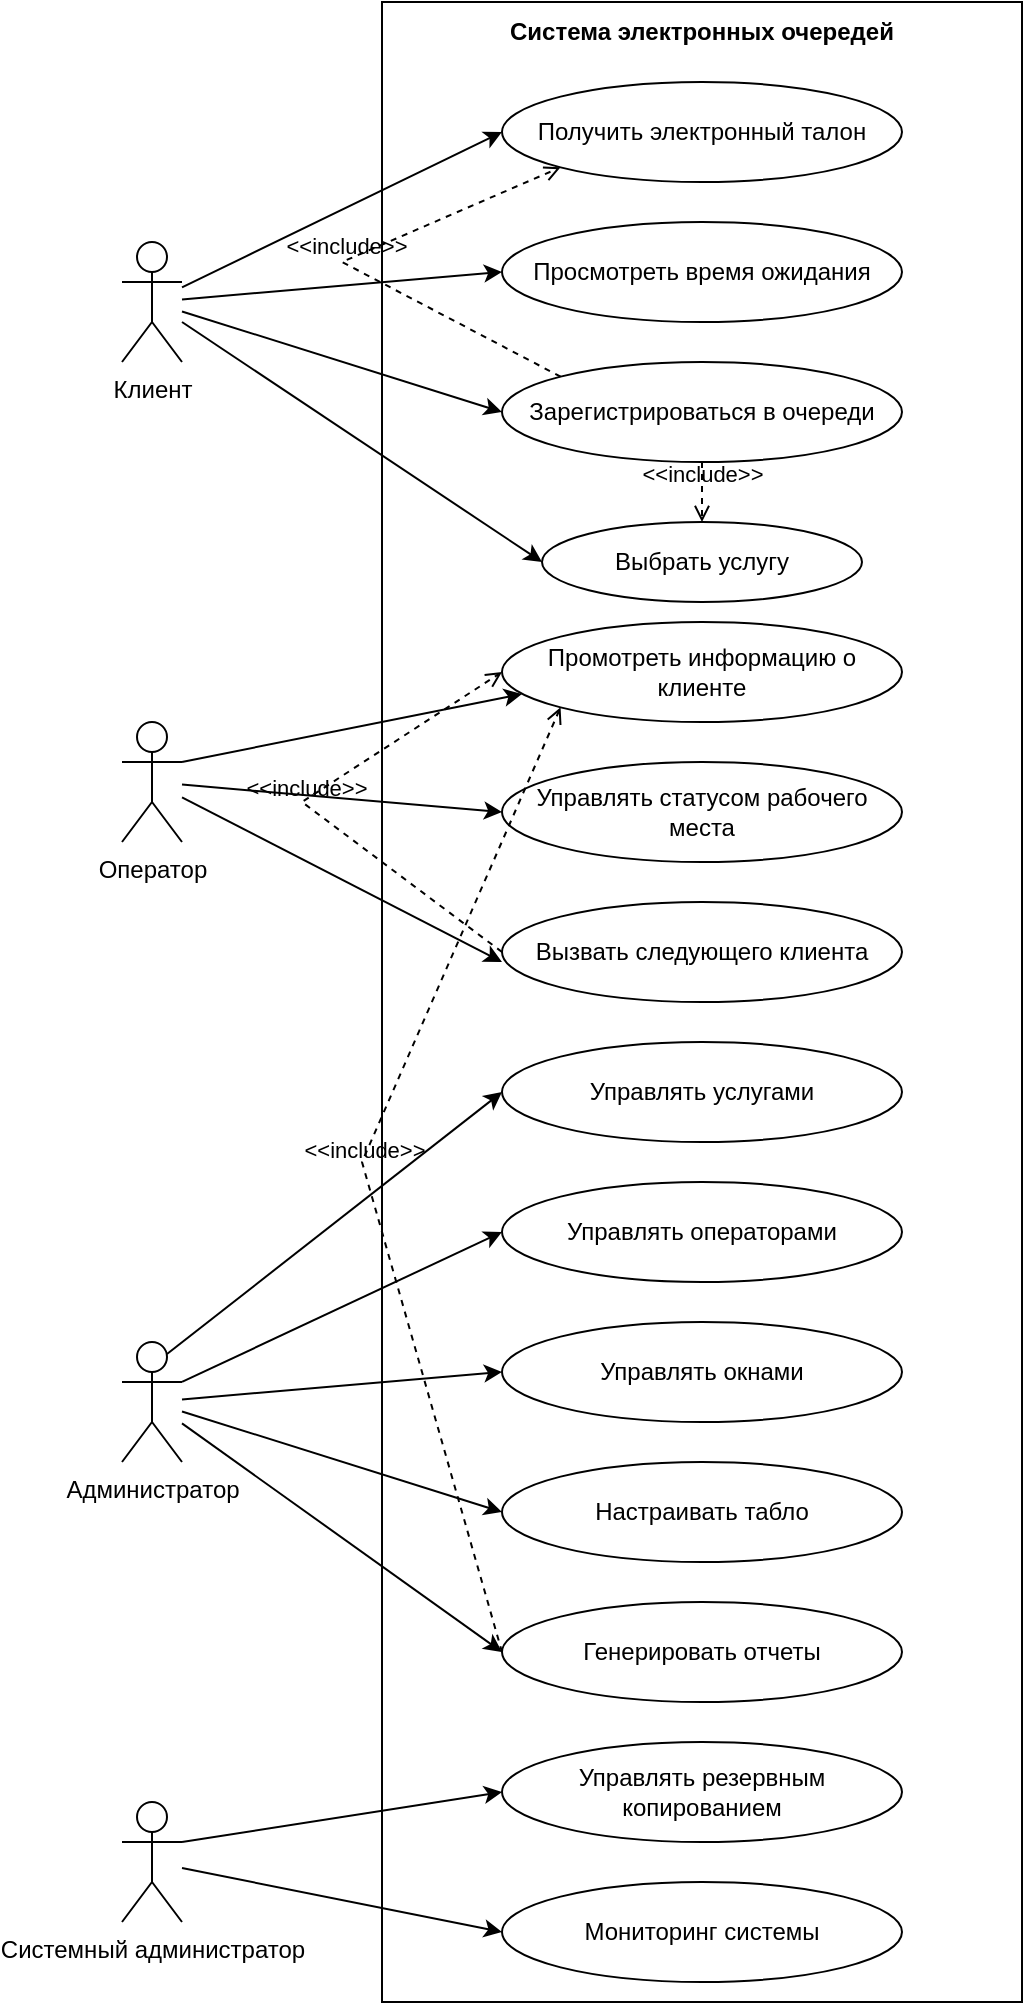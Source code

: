 <mxfile version="28.2.5">
  <diagram name="Page-1" id="AAAf4ZRxA9ESJ6Skwmi4">
    <mxGraphModel dx="1426" dy="751" grid="1" gridSize="10" guides="1" tooltips="1" connect="1" arrows="1" fold="1" page="1" pageScale="1" pageWidth="850" pageHeight="1100" math="0" shadow="0">
      <root>
        <mxCell id="0" />
        <mxCell id="1" parent="0" />
        <mxCell id="ZchNHGmt8V0aS13CJbGR-5" value="" style="rounded=0;whiteSpace=wrap;html=1;" vertex="1" parent="1">
          <mxGeometry x="440" y="40" width="320" height="1000" as="geometry" />
        </mxCell>
        <mxCell id="ZchNHGmt8V0aS13CJbGR-6" value="&lt;b&gt;Система электронных очередей&lt;/b&gt;" style="text;html=1;align=center;verticalAlign=middle;whiteSpace=wrap;rounded=0;" vertex="1" parent="1">
          <mxGeometry x="490" y="40" width="220" height="30" as="geometry" />
        </mxCell>
        <mxCell id="ZchNHGmt8V0aS13CJbGR-8" value="Клиент" style="shape=umlActor;verticalLabelPosition=bottom;verticalAlign=top;html=1;outlineConnect=0;" vertex="1" parent="1">
          <mxGeometry x="310" y="160" width="30" height="60" as="geometry" />
        </mxCell>
        <mxCell id="ZchNHGmt8V0aS13CJbGR-10" value="Получить электронный талон" style="ellipse;whiteSpace=wrap;html=1;" vertex="1" parent="1">
          <mxGeometry x="500" y="80" width="200" height="50" as="geometry" />
        </mxCell>
        <mxCell id="ZchNHGmt8V0aS13CJbGR-11" value="Просмотреть время ожидания" style="ellipse;whiteSpace=wrap;html=1;" vertex="1" parent="1">
          <mxGeometry x="500" y="150" width="200" height="50" as="geometry" />
        </mxCell>
        <mxCell id="ZchNHGmt8V0aS13CJbGR-12" value="Зарегистрироваться в очереди" style="ellipse;whiteSpace=wrap;html=1;" vertex="1" parent="1">
          <mxGeometry x="500" y="220" width="200" height="50" as="geometry" />
        </mxCell>
        <mxCell id="ZchNHGmt8V0aS13CJbGR-13" value="Выбрать услугу" style="ellipse;whiteSpace=wrap;html=1;" vertex="1" parent="1">
          <mxGeometry x="520" y="300" width="160" height="40" as="geometry" />
        </mxCell>
        <mxCell id="ZchNHGmt8V0aS13CJbGR-17" value="Промотреть информацию о клиенте" style="ellipse;whiteSpace=wrap;html=1;" vertex="1" parent="1">
          <mxGeometry x="500" y="350" width="200" height="50" as="geometry" />
        </mxCell>
        <mxCell id="ZchNHGmt8V0aS13CJbGR-18" value="Управлять статусом рабочего места" style="ellipse;whiteSpace=wrap;html=1;" vertex="1" parent="1">
          <mxGeometry x="500" y="420" width="200" height="50" as="geometry" />
        </mxCell>
        <mxCell id="ZchNHGmt8V0aS13CJbGR-19" value="Вызвать следующего клиента" style="ellipse;whiteSpace=wrap;html=1;" vertex="1" parent="1">
          <mxGeometry x="500" y="490" width="200" height="50" as="geometry" />
        </mxCell>
        <mxCell id="ZchNHGmt8V0aS13CJbGR-20" value="Управлять услугами" style="ellipse;whiteSpace=wrap;html=1;" vertex="1" parent="1">
          <mxGeometry x="500" y="560" width="200" height="50" as="geometry" />
        </mxCell>
        <mxCell id="ZchNHGmt8V0aS13CJbGR-21" value="Управлять операторами" style="ellipse;whiteSpace=wrap;html=1;" vertex="1" parent="1">
          <mxGeometry x="500" y="630" width="200" height="50" as="geometry" />
        </mxCell>
        <mxCell id="ZchNHGmt8V0aS13CJbGR-22" value="Управлять окнами" style="ellipse;whiteSpace=wrap;html=1;" vertex="1" parent="1">
          <mxGeometry x="500" y="700" width="200" height="50" as="geometry" />
        </mxCell>
        <mxCell id="ZchNHGmt8V0aS13CJbGR-23" value="Настраивать табло" style="ellipse;whiteSpace=wrap;html=1;" vertex="1" parent="1">
          <mxGeometry x="500" y="770" width="200" height="50" as="geometry" />
        </mxCell>
        <mxCell id="ZchNHGmt8V0aS13CJbGR-24" value="Генерировать отчеты" style="ellipse;whiteSpace=wrap;html=1;" vertex="1" parent="1">
          <mxGeometry x="500" y="840" width="200" height="50" as="geometry" />
        </mxCell>
        <mxCell id="ZchNHGmt8V0aS13CJbGR-25" value="Управлять резервным копированием" style="ellipse;whiteSpace=wrap;html=1;" vertex="1" parent="1">
          <mxGeometry x="500" y="910" width="200" height="50" as="geometry" />
        </mxCell>
        <mxCell id="ZchNHGmt8V0aS13CJbGR-26" value="Мониторинг системы" style="ellipse;whiteSpace=wrap;html=1;" vertex="1" parent="1">
          <mxGeometry x="500" y="980" width="200" height="50" as="geometry" />
        </mxCell>
        <mxCell id="ZchNHGmt8V0aS13CJbGR-27" value="Оператор" style="shape=umlActor;verticalLabelPosition=bottom;verticalAlign=top;html=1;outlineConnect=0;" vertex="1" parent="1">
          <mxGeometry x="310" y="400" width="30" height="60" as="geometry" />
        </mxCell>
        <mxCell id="ZchNHGmt8V0aS13CJbGR-29" value="Администратор" style="shape=umlActor;verticalLabelPosition=bottom;verticalAlign=top;html=1;outlineConnect=0;" vertex="1" parent="1">
          <mxGeometry x="310" y="710" width="30" height="60" as="geometry" />
        </mxCell>
        <mxCell id="ZchNHGmt8V0aS13CJbGR-32" value="Системный администратор" style="shape=umlActor;verticalLabelPosition=bottom;verticalAlign=top;html=1;outlineConnect=0;" vertex="1" parent="1">
          <mxGeometry x="310" y="940" width="30" height="60" as="geometry" />
        </mxCell>
        <mxCell id="ZchNHGmt8V0aS13CJbGR-33" value="" style="endArrow=classic;html=1;rounded=0;entryX=0;entryY=0.5;entryDx=0;entryDy=0;" edge="1" parent="1" source="ZchNHGmt8V0aS13CJbGR-8" target="ZchNHGmt8V0aS13CJbGR-10">
          <mxGeometry width="50" height="50" relative="1" as="geometry">
            <mxPoint x="360" y="160" as="sourcePoint" />
            <mxPoint x="410" y="110" as="targetPoint" />
          </mxGeometry>
        </mxCell>
        <mxCell id="ZchNHGmt8V0aS13CJbGR-34" value="" style="endArrow=classic;html=1;rounded=0;entryX=0;entryY=0.5;entryDx=0;entryDy=0;" edge="1" parent="1" source="ZchNHGmt8V0aS13CJbGR-8" target="ZchNHGmt8V0aS13CJbGR-11">
          <mxGeometry width="50" height="50" relative="1" as="geometry">
            <mxPoint x="390" y="220" as="sourcePoint" />
            <mxPoint x="440" y="170" as="targetPoint" />
          </mxGeometry>
        </mxCell>
        <mxCell id="ZchNHGmt8V0aS13CJbGR-35" value="" style="endArrow=classic;html=1;rounded=0;entryX=0;entryY=0.5;entryDx=0;entryDy=0;" edge="1" parent="1" source="ZchNHGmt8V0aS13CJbGR-8" target="ZchNHGmt8V0aS13CJbGR-12">
          <mxGeometry width="50" height="50" relative="1" as="geometry">
            <mxPoint x="390" y="270" as="sourcePoint" />
            <mxPoint x="440" y="220" as="targetPoint" />
          </mxGeometry>
        </mxCell>
        <mxCell id="ZchNHGmt8V0aS13CJbGR-36" value="" style="endArrow=classic;html=1;rounded=0;entryX=0;entryY=0.5;entryDx=0;entryDy=0;" edge="1" parent="1" source="ZchNHGmt8V0aS13CJbGR-8" target="ZchNHGmt8V0aS13CJbGR-13">
          <mxGeometry width="50" height="50" relative="1" as="geometry">
            <mxPoint x="360" y="340" as="sourcePoint" />
            <mxPoint x="410" y="290" as="targetPoint" />
          </mxGeometry>
        </mxCell>
        <mxCell id="ZchNHGmt8V0aS13CJbGR-37" value="&amp;lt;&amp;lt;include&amp;gt;&amp;gt;" style="html=1;verticalAlign=bottom;labelBackgroundColor=none;endArrow=open;endFill=0;dashed=1;rounded=0;exitX=0;exitY=0;exitDx=0;exitDy=0;entryX=0;entryY=1;entryDx=0;entryDy=0;" edge="1" parent="1" source="ZchNHGmt8V0aS13CJbGR-12" target="ZchNHGmt8V0aS13CJbGR-10">
          <mxGeometry width="160" relative="1" as="geometry">
            <mxPoint x="350" y="260" as="sourcePoint" />
            <mxPoint x="510" y="260" as="targetPoint" />
            <Array as="points">
              <mxPoint x="420" y="170" />
            </Array>
          </mxGeometry>
        </mxCell>
        <mxCell id="ZchNHGmt8V0aS13CJbGR-38" value="&amp;lt;&amp;lt;include&amp;gt;&amp;gt;" style="html=1;verticalAlign=bottom;labelBackgroundColor=none;endArrow=open;endFill=0;dashed=1;rounded=0;exitX=0.5;exitY=1;exitDx=0;exitDy=0;entryX=0.5;entryY=0;entryDx=0;entryDy=0;" edge="1" parent="1" source="ZchNHGmt8V0aS13CJbGR-12" target="ZchNHGmt8V0aS13CJbGR-13">
          <mxGeometry width="160" relative="1" as="geometry">
            <mxPoint x="270" y="320" as="sourcePoint" />
            <mxPoint x="430" y="320" as="targetPoint" />
          </mxGeometry>
        </mxCell>
        <mxCell id="ZchNHGmt8V0aS13CJbGR-39" value="&amp;lt;&amp;lt;include&amp;gt;&amp;gt;" style="html=1;verticalAlign=bottom;labelBackgroundColor=none;endArrow=open;endFill=0;dashed=1;rounded=0;exitX=0;exitY=0.5;exitDx=0;exitDy=0;entryX=0;entryY=0.5;entryDx=0;entryDy=0;" edge="1" parent="1" source="ZchNHGmt8V0aS13CJbGR-19" target="ZchNHGmt8V0aS13CJbGR-17">
          <mxGeometry width="160" relative="1" as="geometry">
            <mxPoint x="370" y="580" as="sourcePoint" />
            <mxPoint x="530" y="580" as="targetPoint" />
            <Array as="points">
              <mxPoint x="400" y="440" />
            </Array>
          </mxGeometry>
        </mxCell>
        <mxCell id="ZchNHGmt8V0aS13CJbGR-40" value="&amp;lt;&amp;lt;include&amp;gt;&amp;gt;" style="html=1;verticalAlign=bottom;labelBackgroundColor=none;endArrow=open;endFill=0;dashed=1;rounded=0;exitX=0;exitY=0.5;exitDx=0;exitDy=0;entryX=0;entryY=1;entryDx=0;entryDy=0;" edge="1" parent="1" source="ZchNHGmt8V0aS13CJbGR-24" target="ZchNHGmt8V0aS13CJbGR-17">
          <mxGeometry width="160" relative="1" as="geometry">
            <mxPoint x="310" y="870" as="sourcePoint" />
            <mxPoint x="470" y="870" as="targetPoint" />
            <Array as="points">
              <mxPoint x="430" y="620" />
            </Array>
          </mxGeometry>
        </mxCell>
        <mxCell id="ZchNHGmt8V0aS13CJbGR-41" value="" style="endArrow=classic;html=1;rounded=0;exitX=1;exitY=0.333;exitDx=0;exitDy=0;exitPerimeter=0;entryX=0.05;entryY=0.72;entryDx=0;entryDy=0;entryPerimeter=0;" edge="1" parent="1" source="ZchNHGmt8V0aS13CJbGR-27" target="ZchNHGmt8V0aS13CJbGR-17">
          <mxGeometry width="50" height="50" relative="1" as="geometry">
            <mxPoint x="400" y="580" as="sourcePoint" />
            <mxPoint x="450" y="530" as="targetPoint" />
          </mxGeometry>
        </mxCell>
        <mxCell id="ZchNHGmt8V0aS13CJbGR-42" value="" style="endArrow=classic;html=1;rounded=0;entryX=0;entryY=0.5;entryDx=0;entryDy=0;" edge="1" parent="1" source="ZchNHGmt8V0aS13CJbGR-27" target="ZchNHGmt8V0aS13CJbGR-18">
          <mxGeometry width="50" height="50" relative="1" as="geometry">
            <mxPoint x="260" y="590" as="sourcePoint" />
            <mxPoint x="310" y="540" as="targetPoint" />
          </mxGeometry>
        </mxCell>
        <mxCell id="ZchNHGmt8V0aS13CJbGR-43" value="" style="endArrow=classic;html=1;rounded=0;" edge="1" parent="1" source="ZchNHGmt8V0aS13CJbGR-27">
          <mxGeometry width="50" height="50" relative="1" as="geometry">
            <mxPoint x="370" y="580" as="sourcePoint" />
            <mxPoint x="500" y="520" as="targetPoint" />
          </mxGeometry>
        </mxCell>
        <mxCell id="ZchNHGmt8V0aS13CJbGR-44" value="" style="endArrow=classic;html=1;rounded=0;entryX=0;entryY=0.5;entryDx=0;entryDy=0;" edge="1" parent="1" source="ZchNHGmt8V0aS13CJbGR-29" target="ZchNHGmt8V0aS13CJbGR-24">
          <mxGeometry width="50" height="50" relative="1" as="geometry">
            <mxPoint x="400" y="880" as="sourcePoint" />
            <mxPoint x="450" y="830" as="targetPoint" />
          </mxGeometry>
        </mxCell>
        <mxCell id="ZchNHGmt8V0aS13CJbGR-45" value="" style="endArrow=classic;html=1;rounded=0;entryX=0;entryY=0.5;entryDx=0;entryDy=0;" edge="1" parent="1" source="ZchNHGmt8V0aS13CJbGR-29" target="ZchNHGmt8V0aS13CJbGR-23">
          <mxGeometry width="50" height="50" relative="1" as="geometry">
            <mxPoint x="400" y="880" as="sourcePoint" />
            <mxPoint x="450" y="830" as="targetPoint" />
          </mxGeometry>
        </mxCell>
        <mxCell id="ZchNHGmt8V0aS13CJbGR-46" value="" style="endArrow=classic;html=1;rounded=0;entryX=0;entryY=0.5;entryDx=0;entryDy=0;" edge="1" parent="1" source="ZchNHGmt8V0aS13CJbGR-29" target="ZchNHGmt8V0aS13CJbGR-22">
          <mxGeometry width="50" height="50" relative="1" as="geometry">
            <mxPoint x="400" y="880" as="sourcePoint" />
            <mxPoint x="450" y="830" as="targetPoint" />
          </mxGeometry>
        </mxCell>
        <mxCell id="ZchNHGmt8V0aS13CJbGR-47" value="" style="endArrow=classic;html=1;rounded=0;entryX=0;entryY=0.5;entryDx=0;entryDy=0;exitX=1;exitY=0.333;exitDx=0;exitDy=0;exitPerimeter=0;" edge="1" parent="1" source="ZchNHGmt8V0aS13CJbGR-29" target="ZchNHGmt8V0aS13CJbGR-21">
          <mxGeometry width="50" height="50" relative="1" as="geometry">
            <mxPoint x="400" y="880" as="sourcePoint" />
            <mxPoint x="450" y="830" as="targetPoint" />
          </mxGeometry>
        </mxCell>
        <mxCell id="ZchNHGmt8V0aS13CJbGR-48" value="" style="endArrow=classic;html=1;rounded=0;entryX=0;entryY=0.5;entryDx=0;entryDy=0;exitX=0.75;exitY=0.1;exitDx=0;exitDy=0;exitPerimeter=0;" edge="1" parent="1" source="ZchNHGmt8V0aS13CJbGR-29" target="ZchNHGmt8V0aS13CJbGR-20">
          <mxGeometry width="50" height="50" relative="1" as="geometry">
            <mxPoint x="400" y="880" as="sourcePoint" />
            <mxPoint x="450" y="830" as="targetPoint" />
          </mxGeometry>
        </mxCell>
        <mxCell id="ZchNHGmt8V0aS13CJbGR-49" value="" style="endArrow=classic;html=1;rounded=0;entryX=0;entryY=0.5;entryDx=0;entryDy=0;exitX=1;exitY=0.333;exitDx=0;exitDy=0;exitPerimeter=0;" edge="1" parent="1" source="ZchNHGmt8V0aS13CJbGR-32" target="ZchNHGmt8V0aS13CJbGR-25">
          <mxGeometry width="50" height="50" relative="1" as="geometry">
            <mxPoint x="400" y="880" as="sourcePoint" />
            <mxPoint x="450" y="830" as="targetPoint" />
          </mxGeometry>
        </mxCell>
        <mxCell id="ZchNHGmt8V0aS13CJbGR-50" value="" style="endArrow=classic;html=1;rounded=0;entryX=0;entryY=0.5;entryDx=0;entryDy=0;" edge="1" parent="1" source="ZchNHGmt8V0aS13CJbGR-32" target="ZchNHGmt8V0aS13CJbGR-26">
          <mxGeometry width="50" height="50" relative="1" as="geometry">
            <mxPoint x="400" y="880" as="sourcePoint" />
            <mxPoint x="450" y="830" as="targetPoint" />
          </mxGeometry>
        </mxCell>
      </root>
    </mxGraphModel>
  </diagram>
</mxfile>
